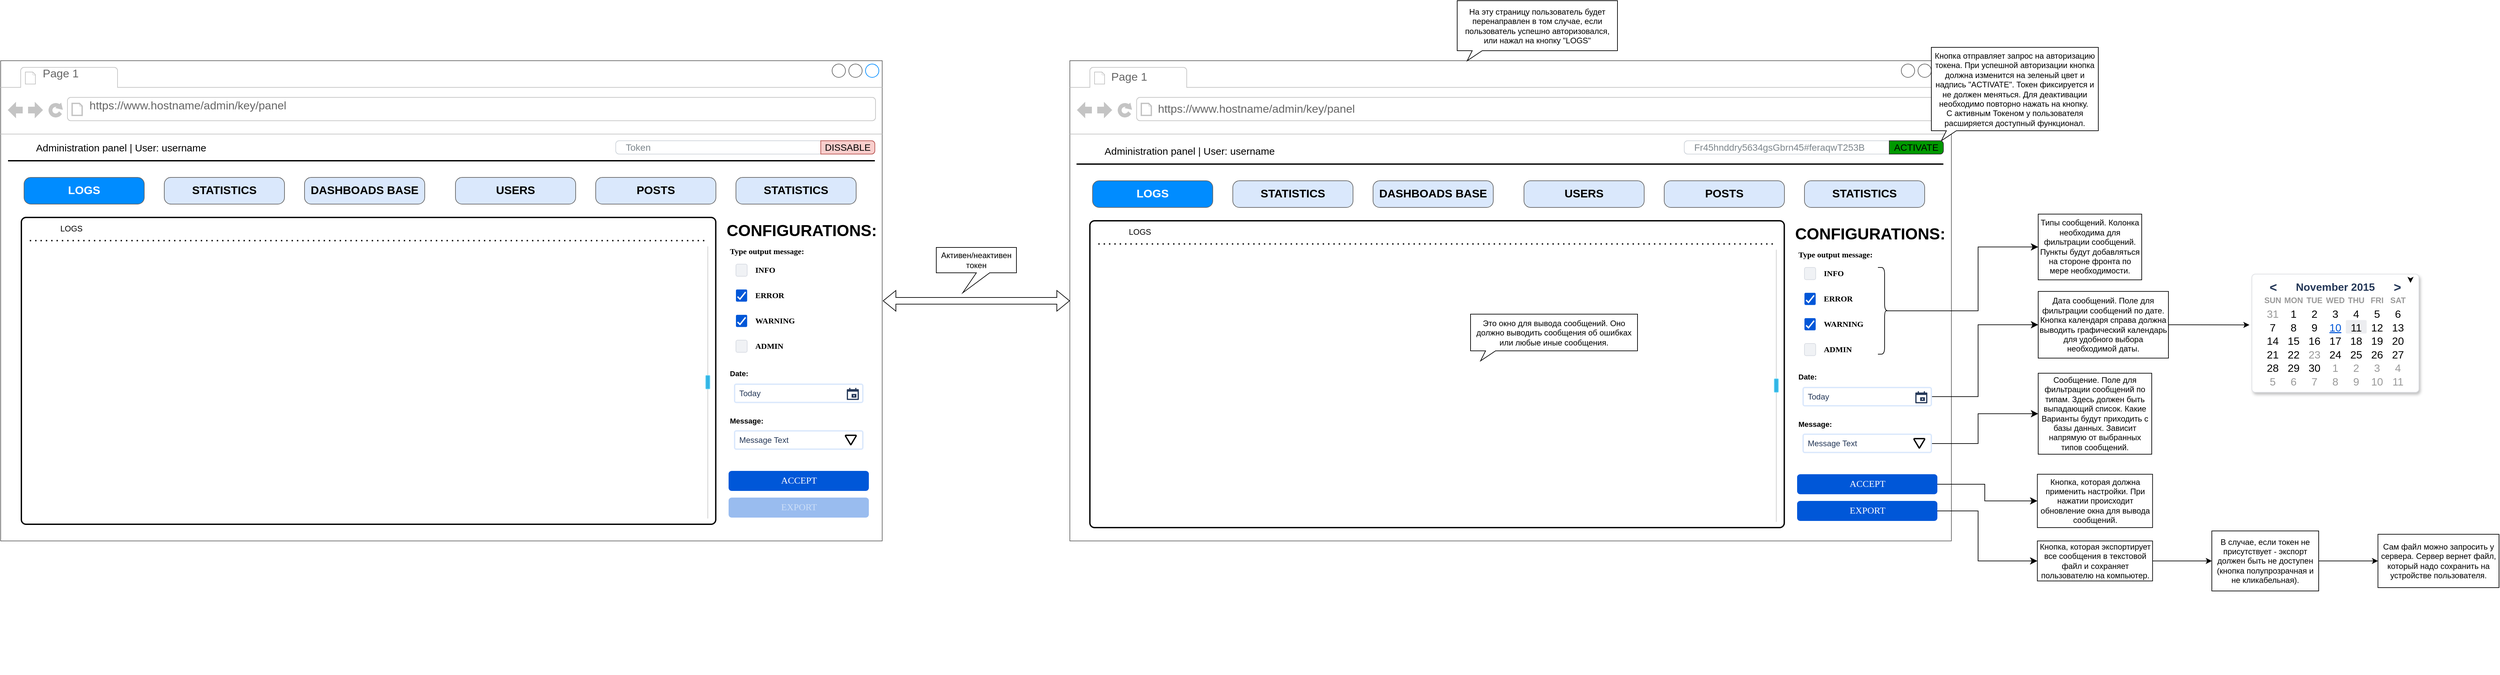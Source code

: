 <mxfile version="24.7.16">
  <diagram name="Страница — 1" id="I9b2rhlldtggpzdVo2Wk">
    <mxGraphModel dx="6649" dy="2132" grid="1" gridSize="10" guides="1" tooltips="1" connect="1" arrows="1" fold="1" page="1" pageScale="1" pageWidth="827" pageHeight="1169" background="#ffffff" math="0" shadow="0">
      <root>
        <mxCell id="0" />
        <mxCell id="1" parent="0" />
        <mxCell id="IYKv4-9v9WQwq1Tj8tWP-46" value="" style="strokeWidth=1;shadow=0;dashed=0;align=left;html=1;shape=mxgraph.mockup.containers.browserWindow;rSize=0;strokeColor=#666666;strokeColor2=#008cff;strokeColor3=#c4c4c4;mainText=,;recursiveResize=0;container=0;" parent="1" vertex="1">
          <mxGeometry x="-709" y="260" width="1320" height="720" as="geometry" />
        </mxCell>
        <mxCell id="IYKv4-9v9WQwq1Tj8tWP-61" value="Кнопка отправляет запрос на авторизацию токена. При успешной авторизации кнопка должна изменится на зеленый цвет и надпись &quot;ACTIVATE&quot;. Токен фиксируется и не должен меняться. Для деактивации необходимо повторно нажать на кнопку.&amp;nbsp;&lt;div&gt;С активным Токеном у пользователя расширяется доступный функционал.&lt;/div&gt;" style="whiteSpace=wrap;html=1;shape=mxgraph.basic.rectCallout;dx=30;dy=15;boundedLbl=1;" parent="1" vertex="1">
          <mxGeometry x="581" y="240" width="250" height="140" as="geometry" />
        </mxCell>
        <mxCell id="IYKv4-9v9WQwq1Tj8tWP-113" value="" style="shape=mxgraph.mockup.forms.rrect;rSize=5;strokeColor=#DFE1E5;fillColor=#ffffff;shadow=1" parent="1" vertex="1">
          <mxGeometry x="1061" y="580" width="250" height="177.11" as="geometry" />
        </mxCell>
        <mxCell id="IYKv4-9v9WQwq1Tj8tWP-114" value="November 2015" style="strokeColor=none;fillColor=none;fontColor=#253858;fontSize=16;fontStyle=1" parent="IYKv4-9v9WQwq1Tj8tWP-113" vertex="1">
          <mxGeometry x="46.875" y="8.096" width="156.25" height="20.241" as="geometry" />
        </mxCell>
        <mxCell id="IYKv4-9v9WQwq1Tj8tWP-115" value="&lt;" style="strokeColor=none;fillColor=none;fontColor=#253858;fontSize=19;fontStyle=1;" parent="IYKv4-9v9WQwq1Tj8tWP-113" vertex="1">
          <mxGeometry x="12.5" y="8.096" width="39.062" height="20.241" as="geometry" />
        </mxCell>
        <mxCell id="IYKv4-9v9WQwq1Tj8tWP-116" value="&gt;" style="strokeColor=none;fillColor=none;fontColor=#253858;fontSize=19;fontStyle=1;" parent="IYKv4-9v9WQwq1Tj8tWP-113" vertex="1">
          <mxGeometry x="198.437" y="8.096" width="39.062" height="20.241" as="geometry" />
        </mxCell>
        <mxCell id="IYKv4-9v9WQwq1Tj8tWP-117" value="SUN" style="strokeColor=none;fillColor=none;fontColor=#999999;fontSize=12;fontStyle=1" parent="IYKv4-9v9WQwq1Tj8tWP-113" vertex="1">
          <mxGeometry x="15.625" y="28.338" width="31.25" height="20.241" as="geometry" />
        </mxCell>
        <mxCell id="IYKv4-9v9WQwq1Tj8tWP-118" value="MON" style="strokeColor=none;fillColor=none;fontColor=#999999;fontSize=12;fontStyle=1" parent="IYKv4-9v9WQwq1Tj8tWP-113" vertex="1">
          <mxGeometry x="46.875" y="28.338" width="31.25" height="20.241" as="geometry" />
        </mxCell>
        <mxCell id="IYKv4-9v9WQwq1Tj8tWP-119" value="TUE" style="strokeColor=none;fillColor=none;fontColor=#999999;fontSize=12;fontStyle=1" parent="IYKv4-9v9WQwq1Tj8tWP-113" vertex="1">
          <mxGeometry x="78.125" y="28.338" width="31.25" height="20.241" as="geometry" />
        </mxCell>
        <mxCell id="IYKv4-9v9WQwq1Tj8tWP-120" value="WED" style="strokeColor=none;fillColor=none;fontColor=#999999;fontSize=12;fontStyle=1" parent="IYKv4-9v9WQwq1Tj8tWP-113" vertex="1">
          <mxGeometry x="109.375" y="28.338" width="31.25" height="20.241" as="geometry" />
        </mxCell>
        <mxCell id="IYKv4-9v9WQwq1Tj8tWP-121" value="THU" style="strokeColor=none;fillColor=none;fontColor=#999999;fontSize=12;fontStyle=1" parent="IYKv4-9v9WQwq1Tj8tWP-113" vertex="1">
          <mxGeometry x="140.625" y="28.338" width="31.25" height="20.241" as="geometry" />
        </mxCell>
        <mxCell id="IYKv4-9v9WQwq1Tj8tWP-122" value="FRI" style="strokeColor=none;fillColor=none;fontColor=#999999;fontSize=12;fontStyle=1" parent="IYKv4-9v9WQwq1Tj8tWP-113" vertex="1">
          <mxGeometry x="171.875" y="28.338" width="31.25" height="20.241" as="geometry" />
        </mxCell>
        <mxCell id="IYKv4-9v9WQwq1Tj8tWP-123" value="SAT" style="strokeColor=none;fillColor=none;fontColor=#999999;fontSize=12;fontStyle=1" parent="IYKv4-9v9WQwq1Tj8tWP-113" vertex="1">
          <mxGeometry x="203.125" y="28.338" width="31.25" height="20.241" as="geometry" />
        </mxCell>
        <mxCell id="IYKv4-9v9WQwq1Tj8tWP-124" value="31" style="strokeColor=none;fillColor=none;fontColor=#999999;fontSize=16" parent="IYKv4-9v9WQwq1Tj8tWP-113" vertex="1">
          <mxGeometry x="15.625" y="48.579" width="31.25" height="20.241" as="geometry" />
        </mxCell>
        <mxCell id="IYKv4-9v9WQwq1Tj8tWP-125" value="1" style="strokeColor=none;fillColor=none;fontColor=#000000;fontSize=16" parent="IYKv4-9v9WQwq1Tj8tWP-113" vertex="1">
          <mxGeometry x="46.875" y="48.579" width="31.25" height="20.241" as="geometry" />
        </mxCell>
        <mxCell id="IYKv4-9v9WQwq1Tj8tWP-126" value="2" style="strokeColor=none;fillColor=none;fontColor=#000000;fontSize=16" parent="IYKv4-9v9WQwq1Tj8tWP-113" vertex="1">
          <mxGeometry x="78.125" y="48.579" width="31.25" height="20.241" as="geometry" />
        </mxCell>
        <mxCell id="IYKv4-9v9WQwq1Tj8tWP-127" value="3" style="strokeColor=none;fillColor=none;fontColor=#000000;fontSize=16" parent="IYKv4-9v9WQwq1Tj8tWP-113" vertex="1">
          <mxGeometry x="109.375" y="48.579" width="31.25" height="20.241" as="geometry" />
        </mxCell>
        <mxCell id="IYKv4-9v9WQwq1Tj8tWP-128" value="4" style="strokeColor=none;fillColor=none;fontColor=#000000;fontSize=16" parent="IYKv4-9v9WQwq1Tj8tWP-113" vertex="1">
          <mxGeometry x="140.625" y="48.579" width="31.25" height="20.241" as="geometry" />
        </mxCell>
        <mxCell id="IYKv4-9v9WQwq1Tj8tWP-129" value="5" style="strokeColor=none;fillColor=none;fontColor=#000000;fontSize=16" parent="IYKv4-9v9WQwq1Tj8tWP-113" vertex="1">
          <mxGeometry x="171.875" y="48.579" width="31.25" height="20.241" as="geometry" />
        </mxCell>
        <mxCell id="IYKv4-9v9WQwq1Tj8tWP-130" value="6" style="strokeColor=none;fillColor=none;fontColor=#000000;fontSize=16" parent="IYKv4-9v9WQwq1Tj8tWP-113" vertex="1">
          <mxGeometry x="203.125" y="48.579" width="31.25" height="20.241" as="geometry" />
        </mxCell>
        <mxCell id="IYKv4-9v9WQwq1Tj8tWP-131" value="7" style="strokeColor=none;fillColor=none;fontColor=#000000;fontSize=16" parent="IYKv4-9v9WQwq1Tj8tWP-113" vertex="1">
          <mxGeometry x="15.625" y="68.82" width="31.25" height="20.241" as="geometry" />
        </mxCell>
        <mxCell id="IYKv4-9v9WQwq1Tj8tWP-132" value="8" style="strokeColor=none;fillColor=none;fontColor=#000000;fontSize=16" parent="IYKv4-9v9WQwq1Tj8tWP-113" vertex="1">
          <mxGeometry x="46.875" y="68.82" width="31.25" height="20.241" as="geometry" />
        </mxCell>
        <mxCell id="IYKv4-9v9WQwq1Tj8tWP-133" value="9" style="strokeColor=none;fillColor=none;fontColor=#000000;fontSize=16" parent="IYKv4-9v9WQwq1Tj8tWP-113" vertex="1">
          <mxGeometry x="78.125" y="68.82" width="31.25" height="20.241" as="geometry" />
        </mxCell>
        <mxCell id="IYKv4-9v9WQwq1Tj8tWP-134" value="10" style="strokeColor=none;fillColor=none;fontColor=#0057D8;fontSize=16;fontStyle=4" parent="IYKv4-9v9WQwq1Tj8tWP-113" vertex="1">
          <mxGeometry x="109.375" y="68.82" width="31.25" height="20.241" as="geometry" />
        </mxCell>
        <mxCell id="IYKv4-9v9WQwq1Tj8tWP-135" value="11" style="strokeColor=none;fillColor=#ECEDF0;fontColor=#000000;fontSize=16;rounded=1;arcSize=10" parent="IYKv4-9v9WQwq1Tj8tWP-113" vertex="1">
          <mxGeometry x="140.625" y="68.82" width="31.25" height="20.241" as="geometry" />
        </mxCell>
        <mxCell id="IYKv4-9v9WQwq1Tj8tWP-136" value="12" style="strokeColor=none;fillColor=none;fontColor=#000000;fontSize=16" parent="IYKv4-9v9WQwq1Tj8tWP-113" vertex="1">
          <mxGeometry x="171.875" y="68.82" width="31.25" height="20.241" as="geometry" />
        </mxCell>
        <mxCell id="IYKv4-9v9WQwq1Tj8tWP-137" value="13" style="strokeColor=none;fillColor=none;fontColor=#000000;fontSize=16" parent="IYKv4-9v9WQwq1Tj8tWP-113" vertex="1">
          <mxGeometry x="203.125" y="68.82" width="31.25" height="20.241" as="geometry" />
        </mxCell>
        <mxCell id="IYKv4-9v9WQwq1Tj8tWP-138" value="14" style="strokeColor=none;fillColor=none;fontColor=#000000;fontSize=16" parent="IYKv4-9v9WQwq1Tj8tWP-113" vertex="1">
          <mxGeometry x="15.625" y="89.061" width="31.25" height="20.241" as="geometry" />
        </mxCell>
        <mxCell id="IYKv4-9v9WQwq1Tj8tWP-139" value="15" style="strokeColor=none;fillColor=none;fontColor=#000000;fontSize=16" parent="IYKv4-9v9WQwq1Tj8tWP-113" vertex="1">
          <mxGeometry x="46.875" y="89.061" width="31.25" height="20.241" as="geometry" />
        </mxCell>
        <mxCell id="IYKv4-9v9WQwq1Tj8tWP-140" value="16" style="strokeColor=none;fillColor=none;fontColor=#000000;fontSize=16" parent="IYKv4-9v9WQwq1Tj8tWP-113" vertex="1">
          <mxGeometry x="78.125" y="89.061" width="31.25" height="20.241" as="geometry" />
        </mxCell>
        <mxCell id="IYKv4-9v9WQwq1Tj8tWP-141" value="17" style="strokeColor=none;fillColor=none;fontColor=#000000;fontSize=16" parent="IYKv4-9v9WQwq1Tj8tWP-113" vertex="1">
          <mxGeometry x="109.375" y="89.061" width="31.25" height="20.241" as="geometry" />
        </mxCell>
        <mxCell id="IYKv4-9v9WQwq1Tj8tWP-142" value="18" style="strokeColor=none;fillColor=none;fontColor=#000000;fontSize=16" parent="IYKv4-9v9WQwq1Tj8tWP-113" vertex="1">
          <mxGeometry x="140.625" y="89.061" width="31.25" height="20.241" as="geometry" />
        </mxCell>
        <mxCell id="IYKv4-9v9WQwq1Tj8tWP-143" value="19" style="strokeColor=none;fillColor=none;fontColor=#000000;fontSize=16" parent="IYKv4-9v9WQwq1Tj8tWP-113" vertex="1">
          <mxGeometry x="171.875" y="89.061" width="31.25" height="20.241" as="geometry" />
        </mxCell>
        <mxCell id="IYKv4-9v9WQwq1Tj8tWP-144" value="20" style="strokeColor=none;fillColor=none;fontColor=#000000;fontSize=16" parent="IYKv4-9v9WQwq1Tj8tWP-113" vertex="1">
          <mxGeometry x="203.125" y="89.061" width="31.25" height="20.241" as="geometry" />
        </mxCell>
        <mxCell id="IYKv4-9v9WQwq1Tj8tWP-145" value="21" style="strokeColor=none;fillColor=none;fontColor=#000000;fontSize=16" parent="IYKv4-9v9WQwq1Tj8tWP-113" vertex="1">
          <mxGeometry x="15.625" y="109.302" width="31.25" height="20.241" as="geometry" />
        </mxCell>
        <mxCell id="IYKv4-9v9WQwq1Tj8tWP-146" value="22" style="strokeColor=none;fillColor=none;fontColor=#000000;fontSize=16" parent="IYKv4-9v9WQwq1Tj8tWP-113" vertex="1">
          <mxGeometry x="46.875" y="109.302" width="31.25" height="20.241" as="geometry" />
        </mxCell>
        <mxCell id="IYKv4-9v9WQwq1Tj8tWP-147" value="23" style="strokeColor=none;fillColor=none;fontColor=#999999;fontSize=16" parent="IYKv4-9v9WQwq1Tj8tWP-113" vertex="1">
          <mxGeometry x="78.125" y="109.302" width="31.25" height="20.241" as="geometry" />
        </mxCell>
        <mxCell id="IYKv4-9v9WQwq1Tj8tWP-148" value="24" style="strokeColor=none;fillColor=none;fontColor=#000000;fontSize=16" parent="IYKv4-9v9WQwq1Tj8tWP-113" vertex="1">
          <mxGeometry x="109.375" y="109.302" width="31.25" height="20.241" as="geometry" />
        </mxCell>
        <mxCell id="IYKv4-9v9WQwq1Tj8tWP-149" value="25" style="strokeColor=none;fillColor=none;fontColor=#000000;fontSize=16" parent="IYKv4-9v9WQwq1Tj8tWP-113" vertex="1">
          <mxGeometry x="140.625" y="109.302" width="31.25" height="20.241" as="geometry" />
        </mxCell>
        <mxCell id="IYKv4-9v9WQwq1Tj8tWP-150" value="26" style="strokeColor=none;fillColor=none;fontColor=#000000;fontSize=16" parent="IYKv4-9v9WQwq1Tj8tWP-113" vertex="1">
          <mxGeometry x="171.875" y="109.302" width="31.25" height="20.241" as="geometry" />
        </mxCell>
        <mxCell id="IYKv4-9v9WQwq1Tj8tWP-151" value="27" style="strokeColor=none;fillColor=none;fontColor=#000000;fontSize=16" parent="IYKv4-9v9WQwq1Tj8tWP-113" vertex="1">
          <mxGeometry x="203.125" y="109.302" width="31.25" height="20.241" as="geometry" />
        </mxCell>
        <mxCell id="IYKv4-9v9WQwq1Tj8tWP-152" value="28" style="strokeColor=none;fillColor=none;fontColor=#000000;fontSize=16" parent="IYKv4-9v9WQwq1Tj8tWP-113" vertex="1">
          <mxGeometry x="15.625" y="129.543" width="31.25" height="20.241" as="geometry" />
        </mxCell>
        <mxCell id="IYKv4-9v9WQwq1Tj8tWP-153" value="29" style="strokeColor=none;fillColor=none;fontColor=#000000;fontSize=16" parent="IYKv4-9v9WQwq1Tj8tWP-113" vertex="1">
          <mxGeometry x="46.875" y="129.543" width="31.25" height="20.241" as="geometry" />
        </mxCell>
        <mxCell id="IYKv4-9v9WQwq1Tj8tWP-154" value="30" style="strokeColor=none;fillColor=none;fontColor=#000000;fontSize=16" parent="IYKv4-9v9WQwq1Tj8tWP-113" vertex="1">
          <mxGeometry x="78.125" y="129.543" width="31.25" height="20.241" as="geometry" />
        </mxCell>
        <mxCell id="IYKv4-9v9WQwq1Tj8tWP-155" value="1" style="strokeColor=none;fillColor=none;fontColor=#999999;fontSize=16" parent="IYKv4-9v9WQwq1Tj8tWP-113" vertex="1">
          <mxGeometry x="109.375" y="129.543" width="31.25" height="20.241" as="geometry" />
        </mxCell>
        <mxCell id="IYKv4-9v9WQwq1Tj8tWP-156" value="2" style="strokeColor=none;fillColor=none;fontColor=#999999;fontSize=16" parent="IYKv4-9v9WQwq1Tj8tWP-113" vertex="1">
          <mxGeometry x="140.625" y="129.543" width="31.25" height="20.241" as="geometry" />
        </mxCell>
        <mxCell id="IYKv4-9v9WQwq1Tj8tWP-157" value="3" style="strokeColor=none;fillColor=none;fontColor=#999999;fontSize=16" parent="IYKv4-9v9WQwq1Tj8tWP-113" vertex="1">
          <mxGeometry x="171.875" y="129.543" width="31.25" height="20.241" as="geometry" />
        </mxCell>
        <mxCell id="IYKv4-9v9WQwq1Tj8tWP-158" value="4" style="strokeColor=none;fillColor=none;fontColor=#999999;fontSize=16" parent="IYKv4-9v9WQwq1Tj8tWP-113" vertex="1">
          <mxGeometry x="203.125" y="129.543" width="31.25" height="20.241" as="geometry" />
        </mxCell>
        <mxCell id="IYKv4-9v9WQwq1Tj8tWP-159" value="5" style="strokeColor=none;fillColor=none;fontColor=#999999;fontSize=16" parent="IYKv4-9v9WQwq1Tj8tWP-113" vertex="1">
          <mxGeometry x="15.625" y="149.784" width="31.25" height="20.241" as="geometry" />
        </mxCell>
        <mxCell id="IYKv4-9v9WQwq1Tj8tWP-160" value="6" style="strokeColor=none;fillColor=none;fontColor=#999999;fontSize=16" parent="IYKv4-9v9WQwq1Tj8tWP-113" vertex="1">
          <mxGeometry x="46.875" y="149.784" width="31.25" height="20.241" as="geometry" />
        </mxCell>
        <mxCell id="IYKv4-9v9WQwq1Tj8tWP-161" value="7" style="strokeColor=none;fillColor=none;fontColor=#999999;fontSize=16" parent="IYKv4-9v9WQwq1Tj8tWP-113" vertex="1">
          <mxGeometry x="78.125" y="149.784" width="31.25" height="20.241" as="geometry" />
        </mxCell>
        <mxCell id="IYKv4-9v9WQwq1Tj8tWP-162" value="8" style="strokeColor=none;fillColor=none;fontColor=#999999;fontSize=16" parent="IYKv4-9v9WQwq1Tj8tWP-113" vertex="1">
          <mxGeometry x="109.375" y="149.784" width="31.25" height="20.241" as="geometry" />
        </mxCell>
        <mxCell id="IYKv4-9v9WQwq1Tj8tWP-163" value="9" style="strokeColor=none;fillColor=none;fontColor=#999999;fontSize=16" parent="IYKv4-9v9WQwq1Tj8tWP-113" vertex="1">
          <mxGeometry x="140.625" y="149.784" width="31.25" height="20.241" as="geometry" />
        </mxCell>
        <mxCell id="IYKv4-9v9WQwq1Tj8tWP-164" value="10" style="strokeColor=none;fillColor=none;fontColor=#999999;fontSize=16" parent="IYKv4-9v9WQwq1Tj8tWP-113" vertex="1">
          <mxGeometry x="171.875" y="149.784" width="31.25" height="20.241" as="geometry" />
        </mxCell>
        <mxCell id="IYKv4-9v9WQwq1Tj8tWP-165" value="11" style="strokeColor=none;fillColor=none;fontColor=#999999;fontSize=16" parent="IYKv4-9v9WQwq1Tj8tWP-113" vertex="1">
          <mxGeometry x="203.125" y="149.784" width="31.25" height="20.241" as="geometry" />
        </mxCell>
        <mxCell id="IYKv4-9v9WQwq1Tj8tWP-167" style="edgeStyle=orthogonalEdgeStyle;rounded=0;orthogonalLoop=1;jettySize=auto;html=1;exitX=1;exitY=0;exitDx=0;exitDy=0;entryX=1;entryY=0.25;entryDx=0;entryDy=0;" parent="IYKv4-9v9WQwq1Tj8tWP-113" source="IYKv4-9v9WQwq1Tj8tWP-116" target="IYKv4-9v9WQwq1Tj8tWP-116" edge="1">
          <mxGeometry relative="1" as="geometry" />
        </mxCell>
        <mxCell id="IYKv4-9v9WQwq1Tj8tWP-185" value="Типы сообщений. Колонка необходима для фильтрации сообщений. Пункты будут добавляться на стороне фронта по мере необходимости." style="rounded=0;whiteSpace=wrap;html=1;" parent="1" vertex="1">
          <mxGeometry x="741" y="490" width="155" height="98.56" as="geometry" />
        </mxCell>
        <mxCell id="IYKv4-9v9WQwq1Tj8tWP-186" value="" style="edgeStyle=elbowEdgeStyle;elbow=horizontal;endArrow=classic;html=1;curved=0;rounded=0;endSize=8;startSize=8;exitX=1;exitY=0.5;exitDx=0;exitDy=0;entryX=0;entryY=0.5;entryDx=0;entryDy=0;" parent="1" source="IYKv4-9v9WQwq1Tj8tWP-111" target="IYKv4-9v9WQwq1Tj8tWP-187" edge="1">
          <mxGeometry width="50" height="50" relative="1" as="geometry">
            <mxPoint x="551.0" y="803.675" as="sourcePoint" />
            <mxPoint x="731" y="680" as="targetPoint" />
            <Array as="points">
              <mxPoint x="651" y="720" />
            </Array>
          </mxGeometry>
        </mxCell>
        <mxCell id="IYKv4-9v9WQwq1Tj8tWP-187" value="Дата сообщений. Поле для фильтрации сообщений по дате. Кнопка календаря справа должна выводить графический календарь для удобного выбора необходимой даты." style="rounded=0;whiteSpace=wrap;html=1;" parent="1" vertex="1">
          <mxGeometry x="741" y="605.91" width="195" height="100" as="geometry" />
        </mxCell>
        <mxCell id="IYKv4-9v9WQwq1Tj8tWP-184" value="" style="edgeStyle=elbowEdgeStyle;elbow=horizontal;endArrow=classic;html=1;curved=0;rounded=0;endSize=8;startSize=8;exitX=0.1;exitY=0.5;exitDx=0;exitDy=0;exitPerimeter=0;entryX=0;entryY=0.5;entryDx=0;entryDy=0;" parent="1" source="IYKv4-9v9WQwq1Tj8tWP-188" target="IYKv4-9v9WQwq1Tj8tWP-185" edge="1">
          <mxGeometry width="50" height="50" relative="1" as="geometry">
            <mxPoint x="631" y="630" as="sourcePoint" />
            <mxPoint x="761" y="500" as="targetPoint" />
            <Array as="points">
              <mxPoint x="651" y="580" />
              <mxPoint x="641" y="600" />
            </Array>
          </mxGeometry>
        </mxCell>
        <mxCell id="IYKv4-9v9WQwq1Tj8tWP-190" value="" style="endArrow=classic;html=1;rounded=0;exitX=1;exitY=0.5;exitDx=0;exitDy=0;entryX=-0.015;entryY=0.43;entryDx=0;entryDy=0;entryPerimeter=0;" parent="1" source="IYKv4-9v9WQwq1Tj8tWP-187" target="IYKv4-9v9WQwq1Tj8tWP-113" edge="1">
          <mxGeometry width="50" height="50" relative="1" as="geometry">
            <mxPoint x="991" y="740" as="sourcePoint" />
            <mxPoint x="1051" y="680" as="targetPoint" />
          </mxGeometry>
        </mxCell>
        <mxCell id="IYKv4-9v9WQwq1Tj8tWP-191" value="" style="edgeStyle=elbowEdgeStyle;elbow=horizontal;endArrow=classic;html=1;curved=0;rounded=0;endSize=8;startSize=8;exitX=1;exitY=0.5;exitDx=0;exitDy=0;entryX=0;entryY=0.5;entryDx=0;entryDy=0;" parent="1" target="IYKv4-9v9WQwq1Tj8tWP-192" edge="1">
          <mxGeometry width="50" height="50" relative="1" as="geometry">
            <mxPoint x="581" y="834" as="sourcePoint" />
            <mxPoint x="731" y="750" as="targetPoint" />
            <Array as="points">
              <mxPoint x="651" y="790" />
            </Array>
          </mxGeometry>
        </mxCell>
        <mxCell id="IYKv4-9v9WQwq1Tj8tWP-192" value="Сообщение. Поле для фильтрации сообщений по типам. Здесь должен быть выпадающий список. Какие Варианты будут приходить с базы данных. Зависит напрямую от выбранных типов сообщений." style="rounded=0;whiteSpace=wrap;html=1;" parent="1" vertex="1">
          <mxGeometry x="741" y="728.56" width="170" height="121.44" as="geometry" />
        </mxCell>
        <mxCell id="IYKv4-9v9WQwq1Tj8tWP-193" value="" style="edgeStyle=elbowEdgeStyle;elbow=horizontal;endArrow=classic;html=1;curved=0;rounded=0;endSize=8;startSize=8;exitX=1;exitY=0.5;exitDx=0;exitDy=0;entryX=0;entryY=0.5;entryDx=0;entryDy=0;" parent="1" source="IYKv4-9v9WQwq1Tj8tWP-106" target="IYKv4-9v9WQwq1Tj8tWP-194" edge="1">
          <mxGeometry width="50" height="50" relative="1" as="geometry">
            <mxPoint x="571" y="974" as="sourcePoint" />
            <mxPoint x="721" y="890" as="targetPoint" />
            <Array as="points">
              <mxPoint x="661" y="910" />
            </Array>
          </mxGeometry>
        </mxCell>
        <mxCell id="IYKv4-9v9WQwq1Tj8tWP-194" value="Кнопка, которая должна применить настройки. При нажатии происходит обновление окна для вывода сообщений." style="rounded=0;whiteSpace=wrap;html=1;" parent="1" vertex="1">
          <mxGeometry x="739.75" y="880" width="172.5" height="80" as="geometry" />
        </mxCell>
        <mxCell id="IYKv4-9v9WQwq1Tj8tWP-196" value="" style="edgeStyle=elbowEdgeStyle;elbow=horizontal;endArrow=classic;html=1;curved=0;rounded=0;endSize=8;startSize=8;exitX=1;exitY=0.5;exitDx=0;exitDy=0;entryX=0;entryY=0.5;entryDx=0;entryDy=0;" parent="1" source="IYKv4-9v9WQwq1Tj8tWP-195" target="IYKv4-9v9WQwq1Tj8tWP-197" edge="1">
          <mxGeometry width="50" height="50" relative="1" as="geometry">
            <mxPoint x="590" y="1010" as="sourcePoint" />
            <mxPoint x="721" y="1005" as="targetPoint" />
            <Array as="points">
              <mxPoint x="651" y="1000" />
            </Array>
          </mxGeometry>
        </mxCell>
        <mxCell id="IYKv4-9v9WQwq1Tj8tWP-197" value="Кнопка, которая экспортирует все сообщения в текстовой файл и сохраняет пользователю на компьютер." style="rounded=0;whiteSpace=wrap;html=1;" parent="1" vertex="1">
          <mxGeometry x="739.75" y="980" width="172.5" height="60" as="geometry" />
        </mxCell>
        <mxCell id="IYKv4-9v9WQwq1Tj8tWP-332" value="" style="endArrow=classic;html=1;rounded=0;exitX=1;exitY=0.5;exitDx=0;exitDy=0;" parent="1" source="IYKv4-9v9WQwq1Tj8tWP-197" edge="1">
          <mxGeometry width="50" height="50" relative="1" as="geometry">
            <mxPoint x="1051" y="1000" as="sourcePoint" />
            <mxPoint x="1001" y="1010" as="targetPoint" />
          </mxGeometry>
        </mxCell>
        <mxCell id="IYKv4-9v9WQwq1Tj8tWP-333" value="В случае, если токен не присутствует - экспорт должен быть не доступен (кнопка полупрозрачная и не кликабельная)." style="rounded=0;whiteSpace=wrap;html=1;" parent="1" vertex="1">
          <mxGeometry x="1001" y="965" width="160" height="90" as="geometry" />
        </mxCell>
        <mxCell id="IYKv4-9v9WQwq1Tj8tWP-47" value="Page 1" style="strokeWidth=1;shadow=0;dashed=0;align=center;html=1;shape=mxgraph.mockup.containers.anchor;fontSize=17;fontColor=#666666;align=left;whiteSpace=wrap;" parent="1" vertex="1">
          <mxGeometry x="-649" y="272" width="110" height="26" as="geometry" />
        </mxCell>
        <mxCell id="IYKv4-9v9WQwq1Tj8tWP-48" value="https://www.hostname/admin/key/panel" style="strokeWidth=1;shadow=0;dashed=0;align=center;html=1;shape=mxgraph.mockup.containers.anchor;rSize=0;fontSize=17;fontColor=#666666;align=left;" parent="1" vertex="1">
          <mxGeometry x="-579" y="320" width="470" height="26" as="geometry" />
        </mxCell>
        <mxCell id="IYKv4-9v9WQwq1Tj8tWP-58" value="Fr45hnddry5634gsGbrn45#feraqwT253B" style="html=1;shadow=0;dashed=0;shape=mxgraph.bootstrap.rrect;rSize=5;strokeColor=#CED4DA;html=1;whiteSpace=wrap;fillColor=#FFFFFF;fontColor=#7D868C;align=left;spacingLeft=0;spacing=15;fontSize=14;" parent="1" vertex="1">
          <mxGeometry x="211" y="380" width="388" height="20" as="geometry" />
        </mxCell>
        <mxCell id="IYKv4-9v9WQwq1Tj8tWP-59" value="ACTIVATE" style="html=1;shadow=0;dashed=0;shape=mxgraph.bootstrap.rightButton;strokeColor=#333333;fillColor=#009900;rSize=5;perimeter=none;whiteSpace=wrap;resizeHeight=1;fontSize=14;labelBackgroundColor=none;" parent="IYKv4-9v9WQwq1Tj8tWP-58" vertex="1">
          <mxGeometry x="1" width="81" height="20" relative="1" as="geometry">
            <mxPoint x="-81" as="offset" />
          </mxGeometry>
        </mxCell>
        <mxCell id="IYKv4-9v9WQwq1Tj8tWP-63" value="" style="line;strokeWidth=2;html=1;textOpacity=20;" parent="1" vertex="1">
          <mxGeometry x="-699" y="410" width="1298" height="10" as="geometry" />
        </mxCell>
        <mxCell id="IYKv4-9v9WQwq1Tj8tWP-64" value="&lt;font style=&quot;font-size: 15px;&quot;&gt;Administration panel | User: username&lt;/font&gt;" style="text;html=1;align=left;verticalAlign=middle;whiteSpace=wrap;rounded=0;" parent="1" vertex="1">
          <mxGeometry x="-659" y="380" width="320" height="30" as="geometry" />
        </mxCell>
        <mxCell id="IYKv4-9v9WQwq1Tj8tWP-83" value="" style="group" parent="1" vertex="1" connectable="0">
          <mxGeometry x="-679" y="500" width="1290" height="680" as="geometry" />
        </mxCell>
        <mxCell id="IYKv4-9v9WQwq1Tj8tWP-71" value="" style="rounded=1;whiteSpace=wrap;html=1;absoluteArcSize=1;arcSize=14;strokeWidth=2;" parent="IYKv4-9v9WQwq1Tj8tWP-83" vertex="1">
          <mxGeometry width="1039.773" height="460" as="geometry" />
        </mxCell>
        <mxCell id="IYKv4-9v9WQwq1Tj8tWP-72" value="LOGS" style="text;html=1;align=center;verticalAlign=middle;whiteSpace=wrap;rounded=0;" parent="IYKv4-9v9WQwq1Tj8tWP-83" vertex="1">
          <mxGeometry width="150" height="34.717" as="geometry" />
        </mxCell>
        <mxCell id="IYKv4-9v9WQwq1Tj8tWP-74" value="" style="verticalLabelPosition=bottom;verticalAlign=top;html=1;shadow=0;dashed=0;strokeWidth=1;shape=mxgraph.android.quickscroll3;dy=0.499;fillColor=#33b5e5;strokeColor=#66D5F5;" parent="IYKv4-9v9WQwq1Tj8tWP-83" vertex="1">
          <mxGeometry x="1022.727" y="43.396" width="10.227" height="407.925" as="geometry" />
        </mxCell>
        <mxCell id="IYKv4-9v9WQwq1Tj8tWP-73" value="" style="endArrow=none;dashed=1;html=1;dashPattern=1 3;strokeWidth=2;rounded=0;exitX=0.008;exitY=0.099;exitDx=0;exitDy=0;exitPerimeter=0;" parent="IYKv4-9v9WQwq1Tj8tWP-83" edge="1">
          <mxGeometry width="50" height="50" relative="1" as="geometry">
            <mxPoint x="12.644" y="34.717" as="sourcePoint" />
            <mxPoint x="1027.137" y="34.735" as="targetPoint" />
          </mxGeometry>
        </mxCell>
        <mxCell id="IYKv4-9v9WQwq1Tj8tWP-174" value="Это окно для вывода сообщений. Оно должно выводить сообщения об ошибках или любые иные сообщения." style="whiteSpace=wrap;html=1;shape=mxgraph.basic.rectCallout;dx=30;dy=15;boundedLbl=1;" parent="IYKv4-9v9WQwq1Tj8tWP-83" vertex="1">
          <mxGeometry x="570" y="140" width="250" height="70" as="geometry" />
        </mxCell>
        <mxCell id="IYKv4-9v9WQwq1Tj8tWP-99" value="" style="group" parent="1" vertex="1" connectable="0">
          <mxGeometry x="-675" y="440" width="1230" height="40" as="geometry" />
        </mxCell>
        <mxCell id="IYKv4-9v9WQwq1Tj8tWP-70" value="LOGS" style="strokeWidth=1;shadow=0;dashed=0;align=center;html=1;shape=mxgraph.mockup.buttons.button;strokeColor=#666666;fontColor=#ffffff;mainText=;buttonStyle=round;fontSize=17;fontStyle=1;fillColor=#008cff;whiteSpace=wrap;" parent="IYKv4-9v9WQwq1Tj8tWP-99" vertex="1">
          <mxGeometry width="180" height="40" as="geometry" />
        </mxCell>
        <mxCell id="IYKv4-9v9WQwq1Tj8tWP-65" value="STATISTICS" style="strokeWidth=1;shadow=0;dashed=0;align=center;html=1;shape=mxgraph.mockup.buttons.button;strokeColor=#666666;fontColor=#000000;mainText=;buttonStyle=round;fontSize=17;fontStyle=1;fillColor=#DAE8FC;whiteSpace=wrap;" parent="IYKv4-9v9WQwq1Tj8tWP-99" vertex="1">
          <mxGeometry x="210" width="180" height="40" as="geometry" />
        </mxCell>
        <mxCell id="IYKv4-9v9WQwq1Tj8tWP-66" value="DASHBOADS BASE" style="strokeWidth=1;shadow=0;dashed=0;align=center;html=1;shape=mxgraph.mockup.buttons.button;strokeColor=#666666;fontColor=#000000;mainText=;buttonStyle=round;fontSize=17;fontStyle=1;fillColor=#DAE8FC;whiteSpace=wrap;" parent="IYKv4-9v9WQwq1Tj8tWP-99" vertex="1">
          <mxGeometry x="420" width="180" height="40" as="geometry" />
        </mxCell>
        <mxCell id="IYKv4-9v9WQwq1Tj8tWP-67" value="USERS" style="strokeWidth=1;shadow=0;dashed=0;align=center;html=1;shape=mxgraph.mockup.buttons.button;strokeColor=#666666;fontColor=#000000;mainText=;buttonStyle=round;fontSize=17;fontStyle=1;fillColor=#DAE8FC;whiteSpace=wrap;" parent="IYKv4-9v9WQwq1Tj8tWP-99" vertex="1">
          <mxGeometry x="646" width="180" height="40" as="geometry" />
        </mxCell>
        <mxCell id="IYKv4-9v9WQwq1Tj8tWP-68" value="POSTS" style="strokeWidth=1;shadow=0;dashed=0;align=center;html=1;shape=mxgraph.mockup.buttons.button;strokeColor=#666666;fontColor=#000000;mainText=;buttonStyle=round;fontSize=17;fontStyle=1;fillColor=#DAE8FC;whiteSpace=wrap;" parent="IYKv4-9v9WQwq1Tj8tWP-99" vertex="1">
          <mxGeometry x="856" width="180" height="40" as="geometry" />
        </mxCell>
        <mxCell id="IYKv4-9v9WQwq1Tj8tWP-69" value="STATISTICS" style="strokeWidth=1;shadow=0;dashed=0;align=center;html=1;shape=mxgraph.mockup.buttons.button;strokeColor=#666666;fontColor=#000000;mainText=;buttonStyle=round;fontSize=17;fontStyle=1;fillColor=#DAE8FC;whiteSpace=wrap;" parent="IYKv4-9v9WQwq1Tj8tWP-99" vertex="1">
          <mxGeometry x="1066" width="180" height="40" as="geometry" />
        </mxCell>
        <mxCell id="IYKv4-9v9WQwq1Tj8tWP-101" value="Type output message:" style="fillColor=none;strokeColor=none;fontSize=12;fontStyle=1;align=left;fontColor=#000000;sketch=0;hachureGap=4;pointerEvents=0;fontFamily=Times New Roman;" parent="1" vertex="1">
          <mxGeometry x="380" y="540" width="200" height="20.4" as="geometry" />
        </mxCell>
        <mxCell id="IYKv4-9v9WQwq1Tj8tWP-102" value="&lt;font face=&quot;Times New Roman&quot;&gt;INFO&lt;/font&gt;" style="rounded=1;fillColor=#F0F2F5;strokeColor=#D8DCE3;fontColor=#000000;align=left;verticalAlign=middle;fontStyle=1;fontSize=12;labelPosition=right;verticalLabelPosition=middle;spacingLeft=10;html=1;shadow=0;dashed=0;sketch=0;hachureGap=4;pointerEvents=0;fontFamily=Architects Daughter;fontSource=https%3A%2F%2Ffonts.googleapis.com%2Fcss%3Ffamily%3DArchitects%2BDaughter;" parent="1" vertex="1">
          <mxGeometry x="391" y="569.997" width="16.8" height="18.243" as="geometry" />
        </mxCell>
        <mxCell id="IYKv4-9v9WQwq1Tj8tWP-103" value="&lt;font face=&quot;Times New Roman&quot;&gt;ERROR&lt;/font&gt;" style="html=1;shadow=0;dashed=0;shape=mxgraph.atlassian.checkbox_2;fillColor=#0057D8;strokeColor=none;fontColor=#000000;align=left;verticalAlign=middle;fontStyle=1;fontSize=12;labelPosition=right;verticalLabelPosition=middle;spacingLeft=10;sketch=0;hachureGap=4;pointerEvents=0;fontFamily=Architects Daughter;fontSource=https%3A%2F%2Ffonts.googleapis.com%2Fcss%3Ffamily%3DArchitects%2BDaughter;" parent="1" vertex="1">
          <mxGeometry x="391" y="608.003" width="16.8" height="18.243" as="geometry" />
        </mxCell>
        <mxCell id="IYKv4-9v9WQwq1Tj8tWP-104" value="&lt;font face=&quot;Times New Roman&quot;&gt;WARNING&lt;/font&gt;" style="html=1;shadow=0;dashed=0;shape=mxgraph.atlassian.checkbox_2;fillColor=#0057D8;strokeColor=none;fontColor=#000000;align=left;verticalAlign=middle;fontStyle=1;fontSize=12;labelPosition=right;verticalLabelPosition=middle;spacingLeft=10;sketch=0;hachureGap=4;pointerEvents=0;fontFamily=Architects Daughter;fontSource=https%3A%2F%2Ffonts.googleapis.com%2Fcss%3Ffamily%3DArchitects%2BDaughter;" parent="1" vertex="1">
          <mxGeometry x="391" y="646.008" width="16.8" height="18.243" as="geometry" />
        </mxCell>
        <mxCell id="IYKv4-9v9WQwq1Tj8tWP-105" value="&lt;font face=&quot;Times New Roman&quot;&gt;ADMIN&lt;/font&gt;" style="rounded=1;fillColor=#F0F2F5;strokeColor=#D8DCE3;fontColor=#000000;align=left;verticalAlign=middle;fontStyle=1;fontSize=12;labelPosition=right;verticalLabelPosition=middle;spacingLeft=10;html=1;shadow=0;dashed=0;sketch=0;hachureGap=4;pointerEvents=0;fontFamily=Architects Daughter;fontSource=https%3A%2F%2Ffonts.googleapis.com%2Fcss%3Ffamily%3DArchitects%2BDaughter;" parent="1" vertex="1">
          <mxGeometry x="391" y="684.014" width="16.8" height="18.243" as="geometry" />
        </mxCell>
        <mxCell id="IYKv4-9v9WQwq1Tj8tWP-106" value="&lt;font face=&quot;Times New Roman&quot;&gt;ACCEPT&lt;/font&gt;" style="rounded=1;fillColor=#0057D8;strokeColor=none;fontColor=#ffffff;align=center;verticalAlign=middle;fontStyle=0;fontSize=14;html=1;shadow=0;dashed=0;sketch=0;hachureGap=4;pointerEvents=0;fontFamily=Architects Daughter;fontSource=https%3A%2F%2Ffonts.googleapis.com%2Fcss%3Ffamily%3DArchitects%2BDaughter;" parent="1" vertex="1">
          <mxGeometry x="380" y="880" width="210" height="30" as="geometry" />
        </mxCell>
        <mxCell id="IYKv4-9v9WQwq1Tj8tWP-109" value="CONFIGURATIONS:" style="text;strokeColor=none;fillColor=none;html=1;fontSize=24;fontStyle=1;verticalAlign=middle;align=center;" parent="1" vertex="1">
          <mxGeometry x="397.8" y="500" width="183.2" height="40" as="geometry" />
        </mxCell>
        <mxCell id="IYKv4-9v9WQwq1Tj8tWP-168" value="Message Text" style="rounded=1;arcSize=9;fillColor=#ffffff;align=left;spacingLeft=5;strokeColor=#DAE8FC;html=1;strokeWidth=2;fontColor=#253858;fontSize=12" parent="1" vertex="1">
          <mxGeometry x="389" y="820" width="192" height="27.35" as="geometry" />
        </mxCell>
        <mxCell id="IYKv4-9v9WQwq1Tj8tWP-170" value="&lt;font color=&quot;#000000&quot;&gt;Message:&lt;/font&gt;" style="fillColor=none;strokeColor=none;html=1;fontSize=11;fontStyle=1;align=left;fontColor=#FFFFFF;fontStyle=1;fontSize=11" parent="1" vertex="1">
          <mxGeometry x="380" y="800" width="165" height="10.12" as="geometry" />
        </mxCell>
        <mxCell id="IYKv4-9v9WQwq1Tj8tWP-111" value="Today" style="rounded=1;arcSize=9;fillColor=#ffffff;align=left;spacingLeft=5;strokeColor=#DAE8FC;html=1;strokeWidth=2;fontColor=#253858;fontSize=12" parent="1" vertex="1">
          <mxGeometry x="389" y="750" width="192" height="27.35" as="geometry" />
        </mxCell>
        <mxCell id="IYKv4-9v9WQwq1Tj8tWP-112" value="" style="shape=mxgraph.gmdl.calendar;fillColor=#253858;strokeColor=none" parent="IYKv4-9v9WQwq1Tj8tWP-111" vertex="1">
          <mxGeometry x="1" y="0.5" width="18" height="18" relative="1" as="geometry">
            <mxPoint x="-24" y="-8" as="offset" />
          </mxGeometry>
        </mxCell>
        <mxCell id="IYKv4-9v9WQwq1Tj8tWP-171" value="" style="strokeWidth=2;html=1;shape=mxgraph.flowchart.merge_or_storage;whiteSpace=wrap;" parent="1" vertex="1">
          <mxGeometry x="555" y="826.68" width="16" height="14" as="geometry" />
        </mxCell>
        <mxCell id="IYKv4-9v9WQwq1Tj8tWP-188" value="" style="shape=curlyBracket;whiteSpace=wrap;html=1;rounded=1;flipH=1;labelPosition=right;verticalLabelPosition=middle;align=left;verticalAlign=middle;" parent="1" vertex="1">
          <mxGeometry x="501" y="570" width="20" height="130" as="geometry" />
        </mxCell>
        <mxCell id="IYKv4-9v9WQwq1Tj8tWP-195" value="&lt;font face=&quot;Times New Roman&quot;&gt;EXPORT&lt;/font&gt;" style="rounded=1;fillColor=#0057D8;strokeColor=none;fontColor=#ffffff;align=center;verticalAlign=middle;fontStyle=0;fontSize=14;html=1;shadow=0;dashed=0;sketch=0;hachureGap=4;pointerEvents=0;fontFamily=Architects Daughter;fontSource=https%3A%2F%2Ffonts.googleapis.com%2Fcss%3Ffamily%3DArchitects%2BDaughter;" parent="1" vertex="1">
          <mxGeometry x="380" y="920" width="210" height="30" as="geometry" />
        </mxCell>
        <mxCell id="IYKv4-9v9WQwq1Tj8tWP-381" value="&lt;font color=&quot;#000000&quot;&gt;Date:&lt;/font&gt;" style="fillColor=none;strokeColor=none;html=1;fontSize=11;fontStyle=1;align=left;fontColor=#FFFFFF;fontStyle=1;fontSize=11" parent="1" vertex="1">
          <mxGeometry x="380" y="728.56" width="165" height="10.12" as="geometry" />
        </mxCell>
        <mxCell id="LnX6BK-S7mx_78NqDa5w-2" value="" style="strokeWidth=1;shadow=0;dashed=0;align=left;html=1;shape=mxgraph.mockup.containers.browserWindow;rSize=0;strokeColor=#666666;strokeColor2=#008cff;strokeColor3=#c4c4c4;mainText=,;recursiveResize=0;container=0;" parent="1" vertex="1">
          <mxGeometry x="-2310" y="260" width="1320" height="720" as="geometry" />
        </mxCell>
        <mxCell id="LnX6BK-S7mx_78NqDa5w-3" value="Page 1" style="strokeWidth=1;shadow=0;dashed=0;align=center;html=1;shape=mxgraph.mockup.containers.anchor;fontSize=17;fontColor=#666666;align=left;whiteSpace=wrap;" parent="1" vertex="1">
          <mxGeometry x="-2249" y="267" width="110" height="26" as="geometry" />
        </mxCell>
        <mxCell id="LnX6BK-S7mx_78NqDa5w-4" value="https://www.hostname/admin/key/panel" style="strokeWidth=1;shadow=0;dashed=0;align=center;html=1;shape=mxgraph.mockup.containers.anchor;rSize=0;fontSize=17;fontColor=#666666;align=left;" parent="1" vertex="1">
          <mxGeometry x="-2179" y="315" width="470" height="26" as="geometry" />
        </mxCell>
        <mxCell id="LnX6BK-S7mx_78NqDa5w-5" value="Token" style="html=1;shadow=0;dashed=0;shape=mxgraph.bootstrap.rrect;rSize=5;strokeColor=#CED4DA;html=1;whiteSpace=wrap;fillColor=#FFFFFF;fontColor=#7D868C;align=left;spacingLeft=0;spacing=15;fontSize=14;" parent="1" vertex="1">
          <mxGeometry x="-1389" y="380" width="388" height="20" as="geometry" />
        </mxCell>
        <mxCell id="LnX6BK-S7mx_78NqDa5w-6" value="DISSABLE" style="html=1;shadow=0;dashed=0;shape=mxgraph.bootstrap.rightButton;strokeColor=#b85450;fillColor=#f8cecc;rSize=5;perimeter=none;whiteSpace=wrap;resizeHeight=1;fontSize=14;labelBackgroundColor=none;" parent="LnX6BK-S7mx_78NqDa5w-5" vertex="1">
          <mxGeometry x="1" width="81" height="20" relative="1" as="geometry">
            <mxPoint x="-81" as="offset" />
          </mxGeometry>
        </mxCell>
        <mxCell id="LnX6BK-S7mx_78NqDa5w-7" value="" style="line;strokeWidth=2;html=1;textOpacity=20;" parent="1" vertex="1">
          <mxGeometry x="-2299" y="405" width="1298" height="10" as="geometry" />
        </mxCell>
        <mxCell id="LnX6BK-S7mx_78NqDa5w-8" value="&lt;font style=&quot;font-size: 15px;&quot;&gt;Administration panel | User: username&lt;/font&gt;" style="text;html=1;align=left;verticalAlign=middle;whiteSpace=wrap;rounded=0;" parent="1" vertex="1">
          <mxGeometry x="-2259" y="375" width="320" height="30" as="geometry" />
        </mxCell>
        <mxCell id="LnX6BK-S7mx_78NqDa5w-9" value="" style="rounded=1;whiteSpace=wrap;html=1;absoluteArcSize=1;arcSize=14;strokeWidth=2;" parent="1" vertex="1">
          <mxGeometry x="-2279" y="495" width="1039.773" height="460" as="geometry" />
        </mxCell>
        <mxCell id="LnX6BK-S7mx_78NqDa5w-10" value="LOGS" style="text;html=1;align=center;verticalAlign=middle;whiteSpace=wrap;rounded=0;" parent="1" vertex="1">
          <mxGeometry x="-2279" y="495" width="150" height="34.717" as="geometry" />
        </mxCell>
        <mxCell id="LnX6BK-S7mx_78NqDa5w-11" value="" style="verticalLabelPosition=bottom;verticalAlign=top;html=1;shadow=0;dashed=0;strokeWidth=1;shape=mxgraph.android.quickscroll3;dy=0.499;fillColor=#33b5e5;strokeColor=#66D5F5;" parent="1" vertex="1">
          <mxGeometry x="-1256.273" y="538.396" width="10.227" height="407.925" as="geometry" />
        </mxCell>
        <mxCell id="LnX6BK-S7mx_78NqDa5w-12" value="" style="endArrow=none;dashed=1;html=1;dashPattern=1 3;strokeWidth=2;rounded=0;exitX=0.008;exitY=0.099;exitDx=0;exitDy=0;exitPerimeter=0;" parent="1" edge="1">
          <mxGeometry width="50" height="50" relative="1" as="geometry">
            <mxPoint x="-2266.356" y="529.717" as="sourcePoint" />
            <mxPoint x="-1251.863" y="529.735" as="targetPoint" />
          </mxGeometry>
        </mxCell>
        <mxCell id="LnX6BK-S7mx_78NqDa5w-14" value="" style="group" parent="1" vertex="1" connectable="0">
          <mxGeometry x="-2275" y="435" width="1230" height="40" as="geometry" />
        </mxCell>
        <mxCell id="LnX6BK-S7mx_78NqDa5w-15" value="LOGS" style="strokeWidth=1;shadow=0;dashed=0;align=center;html=1;shape=mxgraph.mockup.buttons.button;strokeColor=#666666;fontColor=#ffffff;mainText=;buttonStyle=round;fontSize=17;fontStyle=1;fillColor=#008cff;whiteSpace=wrap;" parent="LnX6BK-S7mx_78NqDa5w-14" vertex="1">
          <mxGeometry width="180" height="40" as="geometry" />
        </mxCell>
        <mxCell id="LnX6BK-S7mx_78NqDa5w-16" value="STATISTICS" style="strokeWidth=1;shadow=0;dashed=0;align=center;html=1;shape=mxgraph.mockup.buttons.button;strokeColor=#666666;fontColor=#000000;mainText=;buttonStyle=round;fontSize=17;fontStyle=1;fillColor=#DAE8FC;whiteSpace=wrap;" parent="LnX6BK-S7mx_78NqDa5w-14" vertex="1">
          <mxGeometry x="210" width="180" height="40" as="geometry" />
        </mxCell>
        <mxCell id="LnX6BK-S7mx_78NqDa5w-17" value="DASHBOADS BASE" style="strokeWidth=1;shadow=0;dashed=0;align=center;html=1;shape=mxgraph.mockup.buttons.button;strokeColor=#666666;fontColor=#000000;mainText=;buttonStyle=round;fontSize=17;fontStyle=1;fillColor=#DAE8FC;whiteSpace=wrap;" parent="LnX6BK-S7mx_78NqDa5w-14" vertex="1">
          <mxGeometry x="420" width="180" height="40" as="geometry" />
        </mxCell>
        <mxCell id="LnX6BK-S7mx_78NqDa5w-18" value="USERS" style="strokeWidth=1;shadow=0;dashed=0;align=center;html=1;shape=mxgraph.mockup.buttons.button;strokeColor=#666666;fontColor=#000000;mainText=;buttonStyle=round;fontSize=17;fontStyle=1;fillColor=#DAE8FC;whiteSpace=wrap;" parent="LnX6BK-S7mx_78NqDa5w-14" vertex="1">
          <mxGeometry x="646" width="180" height="40" as="geometry" />
        </mxCell>
        <mxCell id="LnX6BK-S7mx_78NqDa5w-19" value="POSTS" style="strokeWidth=1;shadow=0;dashed=0;align=center;html=1;shape=mxgraph.mockup.buttons.button;strokeColor=#666666;fontColor=#000000;mainText=;buttonStyle=round;fontSize=17;fontStyle=1;fillColor=#DAE8FC;whiteSpace=wrap;" parent="LnX6BK-S7mx_78NqDa5w-14" vertex="1">
          <mxGeometry x="856" width="180" height="40" as="geometry" />
        </mxCell>
        <mxCell id="LnX6BK-S7mx_78NqDa5w-20" value="STATISTICS" style="strokeWidth=1;shadow=0;dashed=0;align=center;html=1;shape=mxgraph.mockup.buttons.button;strokeColor=#666666;fontColor=#000000;mainText=;buttonStyle=round;fontSize=17;fontStyle=1;fillColor=#DAE8FC;whiteSpace=wrap;" parent="LnX6BK-S7mx_78NqDa5w-14" vertex="1">
          <mxGeometry x="1066" width="180" height="40" as="geometry" />
        </mxCell>
        <mxCell id="LnX6BK-S7mx_78NqDa5w-21" value="Type output message:" style="fillColor=none;strokeColor=none;fontSize=12;fontStyle=1;align=left;fontColor=#000000;sketch=0;hachureGap=4;pointerEvents=0;fontFamily=Times New Roman;" parent="1" vertex="1">
          <mxGeometry x="-1220" y="535" width="200" height="20.4" as="geometry" />
        </mxCell>
        <mxCell id="LnX6BK-S7mx_78NqDa5w-22" value="&lt;font face=&quot;Times New Roman&quot;&gt;INFO&lt;/font&gt;" style="rounded=1;fillColor=#F0F2F5;strokeColor=#D8DCE3;fontColor=#000000;align=left;verticalAlign=middle;fontStyle=1;fontSize=12;labelPosition=right;verticalLabelPosition=middle;spacingLeft=10;html=1;shadow=0;dashed=0;sketch=0;hachureGap=4;pointerEvents=0;fontFamily=Architects Daughter;fontSource=https%3A%2F%2Ffonts.googleapis.com%2Fcss%3Ffamily%3DArchitects%2BDaughter;" parent="1" vertex="1">
          <mxGeometry x="-1209" y="564.997" width="16.8" height="18.243" as="geometry" />
        </mxCell>
        <mxCell id="LnX6BK-S7mx_78NqDa5w-23" value="&lt;font face=&quot;Times New Roman&quot;&gt;ERROR&lt;/font&gt;" style="html=1;shadow=0;dashed=0;shape=mxgraph.atlassian.checkbox_2;fillColor=#0057D8;strokeColor=none;fontColor=#000000;align=left;verticalAlign=middle;fontStyle=1;fontSize=12;labelPosition=right;verticalLabelPosition=middle;spacingLeft=10;sketch=0;hachureGap=4;pointerEvents=0;fontFamily=Architects Daughter;fontSource=https%3A%2F%2Ffonts.googleapis.com%2Fcss%3Ffamily%3DArchitects%2BDaughter;" parent="1" vertex="1">
          <mxGeometry x="-1209" y="603.003" width="16.8" height="18.243" as="geometry" />
        </mxCell>
        <mxCell id="LnX6BK-S7mx_78NqDa5w-24" value="&lt;font face=&quot;Times New Roman&quot;&gt;WARNING&lt;/font&gt;" style="html=1;shadow=0;dashed=0;shape=mxgraph.atlassian.checkbox_2;fillColor=#0057D8;strokeColor=none;fontColor=#000000;align=left;verticalAlign=middle;fontStyle=1;fontSize=12;labelPosition=right;verticalLabelPosition=middle;spacingLeft=10;sketch=0;hachureGap=4;pointerEvents=0;fontFamily=Architects Daughter;fontSource=https%3A%2F%2Ffonts.googleapis.com%2Fcss%3Ffamily%3DArchitects%2BDaughter;" parent="1" vertex="1">
          <mxGeometry x="-1209" y="641.008" width="16.8" height="18.243" as="geometry" />
        </mxCell>
        <mxCell id="LnX6BK-S7mx_78NqDa5w-25" value="&lt;font face=&quot;Times New Roman&quot;&gt;ADMIN&lt;/font&gt;" style="rounded=1;fillColor=#F0F2F5;strokeColor=#D8DCE3;fontColor=#000000;align=left;verticalAlign=middle;fontStyle=1;fontSize=12;labelPosition=right;verticalLabelPosition=middle;spacingLeft=10;html=1;shadow=0;dashed=0;sketch=0;hachureGap=4;pointerEvents=0;fontFamily=Architects Daughter;fontSource=https%3A%2F%2Ffonts.googleapis.com%2Fcss%3Ffamily%3DArchitects%2BDaughter;" parent="1" vertex="1">
          <mxGeometry x="-1209" y="679.014" width="16.8" height="18.243" as="geometry" />
        </mxCell>
        <mxCell id="LnX6BK-S7mx_78NqDa5w-26" value="&lt;font face=&quot;Times New Roman&quot;&gt;ACCEPT&lt;/font&gt;" style="rounded=1;fillColor=#0057D8;strokeColor=none;fontColor=#ffffff;align=center;verticalAlign=middle;fontStyle=0;fontSize=14;html=1;shadow=0;dashed=0;sketch=0;hachureGap=4;pointerEvents=0;fontFamily=Architects Daughter;fontSource=https%3A%2F%2Ffonts.googleapis.com%2Fcss%3Ffamily%3DArchitects%2BDaughter;" parent="1" vertex="1">
          <mxGeometry x="-1220" y="875" width="210" height="30" as="geometry" />
        </mxCell>
        <mxCell id="LnX6BK-S7mx_78NqDa5w-27" value="CONFIGURATIONS:" style="text;strokeColor=none;fillColor=none;html=1;fontSize=24;fontStyle=1;verticalAlign=middle;align=center;" parent="1" vertex="1">
          <mxGeometry x="-1202.2" y="495" width="183.2" height="40" as="geometry" />
        </mxCell>
        <mxCell id="LnX6BK-S7mx_78NqDa5w-28" value="Message Text" style="rounded=1;arcSize=9;fillColor=#ffffff;align=left;spacingLeft=5;strokeColor=#DAE8FC;html=1;strokeWidth=2;fontColor=#253858;fontSize=12" parent="1" vertex="1">
          <mxGeometry x="-1211" y="815" width="192" height="27.35" as="geometry" />
        </mxCell>
        <mxCell id="LnX6BK-S7mx_78NqDa5w-29" value="&lt;font color=&quot;#000000&quot;&gt;Message:&lt;/font&gt;" style="fillColor=none;strokeColor=none;html=1;fontSize=11;fontStyle=1;align=left;fontColor=#FFFFFF;fontStyle=1;fontSize=11" parent="1" vertex="1">
          <mxGeometry x="-1220" y="795" width="165" height="10.12" as="geometry" />
        </mxCell>
        <mxCell id="LnX6BK-S7mx_78NqDa5w-30" value="Today" style="rounded=1;arcSize=9;fillColor=#ffffff;align=left;spacingLeft=5;strokeColor=#DAE8FC;html=1;strokeWidth=2;fontColor=#253858;fontSize=12" parent="1" vertex="1">
          <mxGeometry x="-1211" y="745" width="192" height="27.35" as="geometry" />
        </mxCell>
        <mxCell id="LnX6BK-S7mx_78NqDa5w-31" value="" style="shape=mxgraph.gmdl.calendar;fillColor=#253858;strokeColor=none" parent="LnX6BK-S7mx_78NqDa5w-30" vertex="1">
          <mxGeometry x="1" y="0.5" width="18" height="18" relative="1" as="geometry">
            <mxPoint x="-24" y="-8" as="offset" />
          </mxGeometry>
        </mxCell>
        <mxCell id="LnX6BK-S7mx_78NqDa5w-32" value="" style="strokeWidth=2;html=1;shape=mxgraph.flowchart.merge_or_storage;whiteSpace=wrap;" parent="1" vertex="1">
          <mxGeometry x="-1045" y="821.68" width="16" height="14" as="geometry" />
        </mxCell>
        <mxCell id="LnX6BK-S7mx_78NqDa5w-34" value="&lt;font face=&quot;Times New Roman&quot;&gt;EXPORT&lt;/font&gt;" style="rounded=1;fillColor=#0057D8;strokeColor=none;fontColor=#ffffff;align=center;verticalAlign=middle;fontStyle=0;fontSize=14;html=1;shadow=0;dashed=0;sketch=0;hachureGap=4;pointerEvents=0;fontFamily=Architects Daughter;fontSource=https%3A%2F%2Ffonts.googleapis.com%2Fcss%3Ffamily%3DArchitects%2BDaughter;opacity=40;textOpacity=50;" parent="1" vertex="1">
          <mxGeometry x="-1220" y="915" width="210" height="30" as="geometry" />
        </mxCell>
        <mxCell id="LnX6BK-S7mx_78NqDa5w-35" value="&lt;font color=&quot;#000000&quot;&gt;Date:&lt;/font&gt;" style="fillColor=none;strokeColor=none;html=1;fontSize=11;fontStyle=1;align=left;fontColor=#FFFFFF;fontStyle=1;fontSize=11" parent="1" vertex="1">
          <mxGeometry x="-1220" y="723.56" width="165" height="10.12" as="geometry" />
        </mxCell>
        <mxCell id="LnX6BK-S7mx_78NqDa5w-36" value="" style="shape=flexArrow;endArrow=classic;startArrow=classic;html=1;rounded=0;" parent="1" edge="1">
          <mxGeometry width="100" height="100" relative="1" as="geometry">
            <mxPoint x="-989" y="620" as="sourcePoint" />
            <mxPoint x="-709" y="620" as="targetPoint" />
          </mxGeometry>
        </mxCell>
        <mxCell id="LnX6BK-S7mx_78NqDa5w-37" value="Активен/неактивен&lt;div&gt;токен&lt;/div&gt;" style="shape=callout;whiteSpace=wrap;html=1;perimeter=calloutPerimeter;position2=0.33;" parent="1" vertex="1">
          <mxGeometry x="-909" y="540" width="120" height="68" as="geometry" />
        </mxCell>
        <mxCell id="DxK8MZsMkvYj0RekWY_n-1" value="На эту страницу пользователь будет перенаправлен в том случае, если пользователь успешно авторизовался, или нажал на кнопку &quot;LOGS&quot;" style="whiteSpace=wrap;html=1;shape=mxgraph.basic.rectCallout;dx=30;dy=15;boundedLbl=1;" parent="1" vertex="1">
          <mxGeometry x="-129" y="170" width="240" height="90" as="geometry" />
        </mxCell>
        <mxCell id="DxK8MZsMkvYj0RekWY_n-13" value="" style="endArrow=classic;html=1;rounded=0;exitX=1;exitY=0.5;exitDx=0;exitDy=0;" parent="1" edge="1">
          <mxGeometry width="50" height="50" relative="1" as="geometry">
            <mxPoint x="1160.75" y="1010" as="sourcePoint" />
            <mxPoint x="1249.75" y="1010" as="targetPoint" />
          </mxGeometry>
        </mxCell>
        <mxCell id="DxK8MZsMkvYj0RekWY_n-14" value="Сам файл можно запросить у сервера. Сервер вернет файл, который надо сохранить на устройстве пользователя." style="rounded=0;whiteSpace=wrap;html=1;" parent="1" vertex="1">
          <mxGeometry x="1249.75" y="970" width="181.25" height="80" as="geometry" />
        </mxCell>
      </root>
    </mxGraphModel>
  </diagram>
</mxfile>
